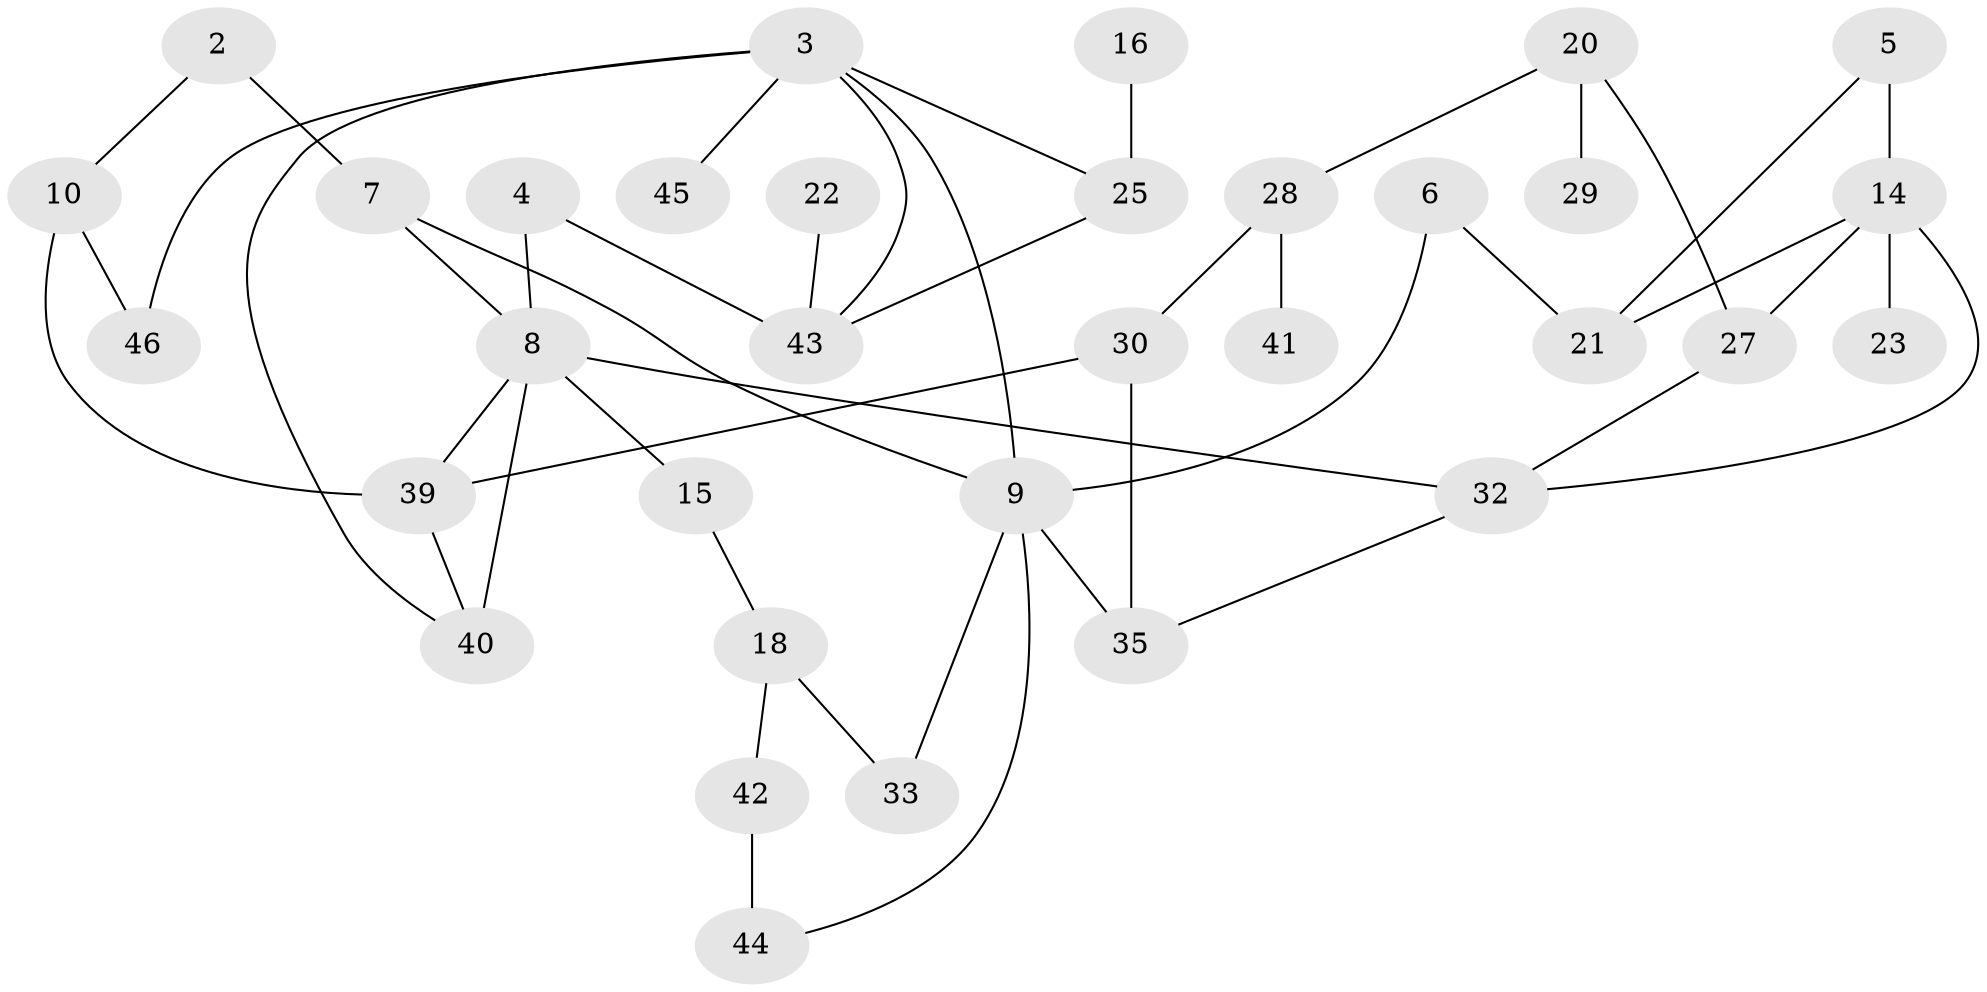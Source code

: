 // original degree distribution, {0: 0.13541666666666666, 2: 0.2916666666666667, 5: 0.041666666666666664, 4: 0.10416666666666667, 1: 0.2708333333333333, 3: 0.14583333333333334, 6: 0.010416666666666666}
// Generated by graph-tools (version 1.1) at 2025/33/03/09/25 02:33:57]
// undirected, 33 vertices, 46 edges
graph export_dot {
graph [start="1"]
  node [color=gray90,style=filled];
  2;
  3;
  4;
  5;
  6;
  7;
  8;
  9;
  10;
  14;
  15;
  16;
  18;
  20;
  21;
  22;
  23;
  25;
  27;
  28;
  29;
  30;
  32;
  33;
  35;
  39;
  40;
  41;
  42;
  43;
  44;
  45;
  46;
  2 -- 7 [weight=1.0];
  2 -- 10 [weight=1.0];
  3 -- 9 [weight=1.0];
  3 -- 25 [weight=1.0];
  3 -- 40 [weight=1.0];
  3 -- 43 [weight=1.0];
  3 -- 45 [weight=1.0];
  3 -- 46 [weight=1.0];
  4 -- 8 [weight=1.0];
  4 -- 43 [weight=3.0];
  5 -- 14 [weight=2.0];
  5 -- 21 [weight=1.0];
  6 -- 9 [weight=1.0];
  6 -- 21 [weight=1.0];
  7 -- 8 [weight=1.0];
  7 -- 9 [weight=1.0];
  8 -- 15 [weight=1.0];
  8 -- 32 [weight=1.0];
  8 -- 39 [weight=1.0];
  8 -- 40 [weight=2.0];
  9 -- 33 [weight=1.0];
  9 -- 35 [weight=1.0];
  9 -- 44 [weight=1.0];
  10 -- 39 [weight=1.0];
  10 -- 46 [weight=1.0];
  14 -- 21 [weight=1.0];
  14 -- 23 [weight=1.0];
  14 -- 27 [weight=1.0];
  14 -- 32 [weight=1.0];
  15 -- 18 [weight=1.0];
  16 -- 25 [weight=1.0];
  18 -- 33 [weight=2.0];
  18 -- 42 [weight=1.0];
  20 -- 27 [weight=1.0];
  20 -- 28 [weight=1.0];
  20 -- 29 [weight=1.0];
  22 -- 43 [weight=1.0];
  25 -- 43 [weight=1.0];
  27 -- 32 [weight=1.0];
  28 -- 30 [weight=1.0];
  28 -- 41 [weight=1.0];
  30 -- 35 [weight=1.0];
  30 -- 39 [weight=2.0];
  32 -- 35 [weight=1.0];
  39 -- 40 [weight=1.0];
  42 -- 44 [weight=2.0];
}
